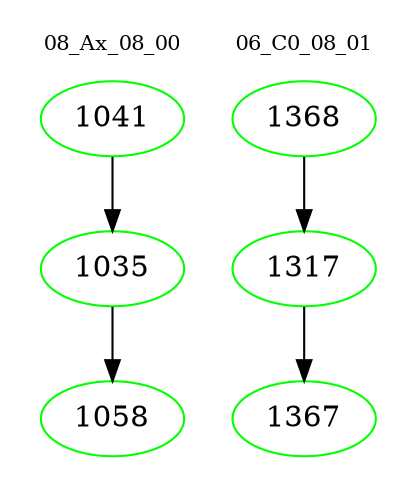 digraph{
subgraph cluster_0 {
color = white
label = "08_Ax_08_00";
fontsize=10;
T0_1041 [label="1041", color="green"]
T0_1041 -> T0_1035 [color="black"]
T0_1035 [label="1035", color="green"]
T0_1035 -> T0_1058 [color="black"]
T0_1058 [label="1058", color="green"]
}
subgraph cluster_1 {
color = white
label = "06_C0_08_01";
fontsize=10;
T1_1368 [label="1368", color="green"]
T1_1368 -> T1_1317 [color="black"]
T1_1317 [label="1317", color="green"]
T1_1317 -> T1_1367 [color="black"]
T1_1367 [label="1367", color="green"]
}
}
